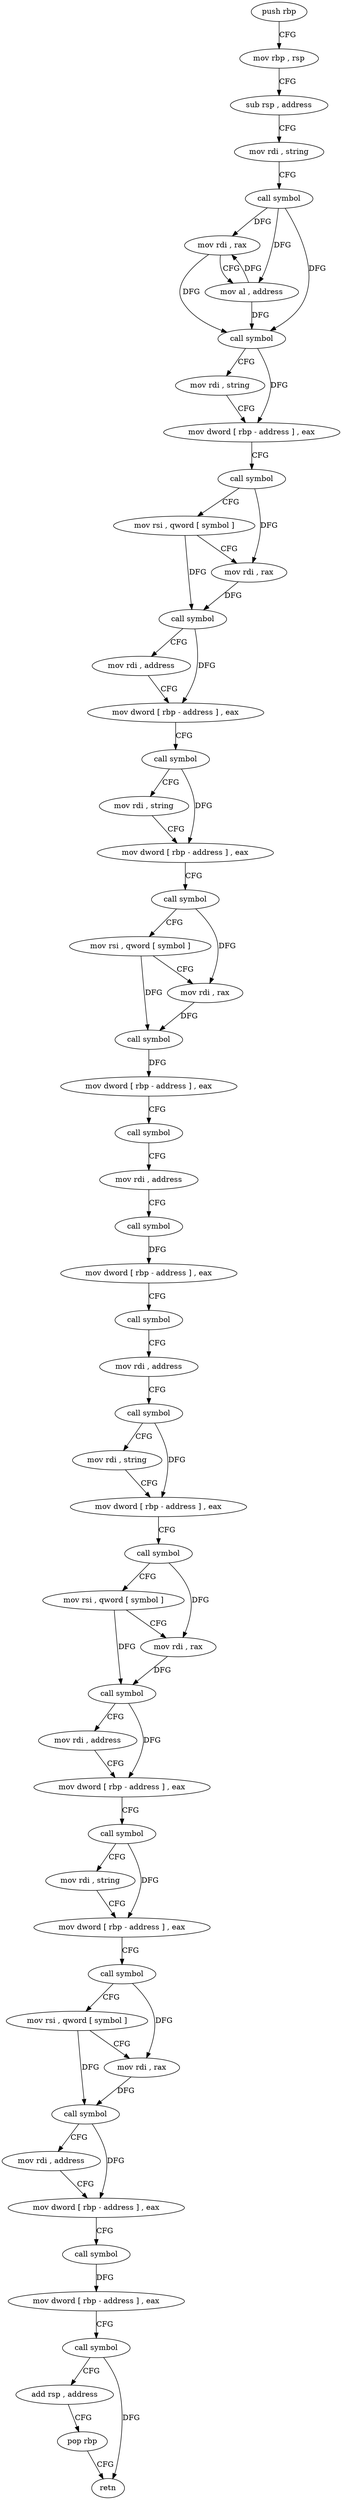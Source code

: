 digraph "func" {
"4217360" [label = "push rbp" ]
"4217361" [label = "mov rbp , rsp" ]
"4217364" [label = "sub rsp , address" ]
"4217368" [label = "mov rdi , string" ]
"4217378" [label = "call symbol" ]
"4217383" [label = "mov rdi , rax" ]
"4217386" [label = "mov al , address" ]
"4217388" [label = "call symbol" ]
"4217393" [label = "mov rdi , string" ]
"4217403" [label = "mov dword [ rbp - address ] , eax" ]
"4217406" [label = "call symbol" ]
"4217411" [label = "mov rsi , qword [ symbol ]" ]
"4217419" [label = "mov rdi , rax" ]
"4217422" [label = "call symbol" ]
"4217427" [label = "mov rdi , address" ]
"4217437" [label = "mov dword [ rbp - address ] , eax" ]
"4217440" [label = "call symbol" ]
"4217445" [label = "mov rdi , string" ]
"4217455" [label = "mov dword [ rbp - address ] , eax" ]
"4217458" [label = "call symbol" ]
"4217463" [label = "mov rsi , qword [ symbol ]" ]
"4217471" [label = "mov rdi , rax" ]
"4217474" [label = "call symbol" ]
"4217479" [label = "mov dword [ rbp - address ] , eax" ]
"4217482" [label = "call symbol" ]
"4217487" [label = "mov rdi , address" ]
"4217497" [label = "call symbol" ]
"4217502" [label = "mov dword [ rbp - address ] , eax" ]
"4217505" [label = "call symbol" ]
"4217510" [label = "mov rdi , address" ]
"4217520" [label = "call symbol" ]
"4217525" [label = "mov rdi , string" ]
"4217535" [label = "mov dword [ rbp - address ] , eax" ]
"4217538" [label = "call symbol" ]
"4217543" [label = "mov rsi , qword [ symbol ]" ]
"4217551" [label = "mov rdi , rax" ]
"4217554" [label = "call symbol" ]
"4217559" [label = "mov rdi , address" ]
"4217569" [label = "mov dword [ rbp - address ] , eax" ]
"4217572" [label = "call symbol" ]
"4217577" [label = "mov rdi , string" ]
"4217587" [label = "mov dword [ rbp - address ] , eax" ]
"4217590" [label = "call symbol" ]
"4217595" [label = "mov rsi , qword [ symbol ]" ]
"4217603" [label = "mov rdi , rax" ]
"4217606" [label = "call symbol" ]
"4217611" [label = "mov rdi , address" ]
"4217621" [label = "mov dword [ rbp - address ] , eax" ]
"4217624" [label = "call symbol" ]
"4217629" [label = "mov dword [ rbp - address ] , eax" ]
"4217632" [label = "call symbol" ]
"4217637" [label = "add rsp , address" ]
"4217641" [label = "pop rbp" ]
"4217642" [label = "retn" ]
"4217360" -> "4217361" [ label = "CFG" ]
"4217361" -> "4217364" [ label = "CFG" ]
"4217364" -> "4217368" [ label = "CFG" ]
"4217368" -> "4217378" [ label = "CFG" ]
"4217378" -> "4217383" [ label = "DFG" ]
"4217378" -> "4217386" [ label = "DFG" ]
"4217378" -> "4217388" [ label = "DFG" ]
"4217383" -> "4217386" [ label = "CFG" ]
"4217383" -> "4217388" [ label = "DFG" ]
"4217386" -> "4217388" [ label = "DFG" ]
"4217386" -> "4217383" [ label = "DFG" ]
"4217388" -> "4217393" [ label = "CFG" ]
"4217388" -> "4217403" [ label = "DFG" ]
"4217393" -> "4217403" [ label = "CFG" ]
"4217403" -> "4217406" [ label = "CFG" ]
"4217406" -> "4217411" [ label = "CFG" ]
"4217406" -> "4217419" [ label = "DFG" ]
"4217411" -> "4217419" [ label = "CFG" ]
"4217411" -> "4217422" [ label = "DFG" ]
"4217419" -> "4217422" [ label = "DFG" ]
"4217422" -> "4217427" [ label = "CFG" ]
"4217422" -> "4217437" [ label = "DFG" ]
"4217427" -> "4217437" [ label = "CFG" ]
"4217437" -> "4217440" [ label = "CFG" ]
"4217440" -> "4217445" [ label = "CFG" ]
"4217440" -> "4217455" [ label = "DFG" ]
"4217445" -> "4217455" [ label = "CFG" ]
"4217455" -> "4217458" [ label = "CFG" ]
"4217458" -> "4217463" [ label = "CFG" ]
"4217458" -> "4217471" [ label = "DFG" ]
"4217463" -> "4217471" [ label = "CFG" ]
"4217463" -> "4217474" [ label = "DFG" ]
"4217471" -> "4217474" [ label = "DFG" ]
"4217474" -> "4217479" [ label = "DFG" ]
"4217479" -> "4217482" [ label = "CFG" ]
"4217482" -> "4217487" [ label = "CFG" ]
"4217487" -> "4217497" [ label = "CFG" ]
"4217497" -> "4217502" [ label = "DFG" ]
"4217502" -> "4217505" [ label = "CFG" ]
"4217505" -> "4217510" [ label = "CFG" ]
"4217510" -> "4217520" [ label = "CFG" ]
"4217520" -> "4217525" [ label = "CFG" ]
"4217520" -> "4217535" [ label = "DFG" ]
"4217525" -> "4217535" [ label = "CFG" ]
"4217535" -> "4217538" [ label = "CFG" ]
"4217538" -> "4217543" [ label = "CFG" ]
"4217538" -> "4217551" [ label = "DFG" ]
"4217543" -> "4217551" [ label = "CFG" ]
"4217543" -> "4217554" [ label = "DFG" ]
"4217551" -> "4217554" [ label = "DFG" ]
"4217554" -> "4217559" [ label = "CFG" ]
"4217554" -> "4217569" [ label = "DFG" ]
"4217559" -> "4217569" [ label = "CFG" ]
"4217569" -> "4217572" [ label = "CFG" ]
"4217572" -> "4217577" [ label = "CFG" ]
"4217572" -> "4217587" [ label = "DFG" ]
"4217577" -> "4217587" [ label = "CFG" ]
"4217587" -> "4217590" [ label = "CFG" ]
"4217590" -> "4217595" [ label = "CFG" ]
"4217590" -> "4217603" [ label = "DFG" ]
"4217595" -> "4217603" [ label = "CFG" ]
"4217595" -> "4217606" [ label = "DFG" ]
"4217603" -> "4217606" [ label = "DFG" ]
"4217606" -> "4217611" [ label = "CFG" ]
"4217606" -> "4217621" [ label = "DFG" ]
"4217611" -> "4217621" [ label = "CFG" ]
"4217621" -> "4217624" [ label = "CFG" ]
"4217624" -> "4217629" [ label = "DFG" ]
"4217629" -> "4217632" [ label = "CFG" ]
"4217632" -> "4217637" [ label = "CFG" ]
"4217632" -> "4217642" [ label = "DFG" ]
"4217637" -> "4217641" [ label = "CFG" ]
"4217641" -> "4217642" [ label = "CFG" ]
}
